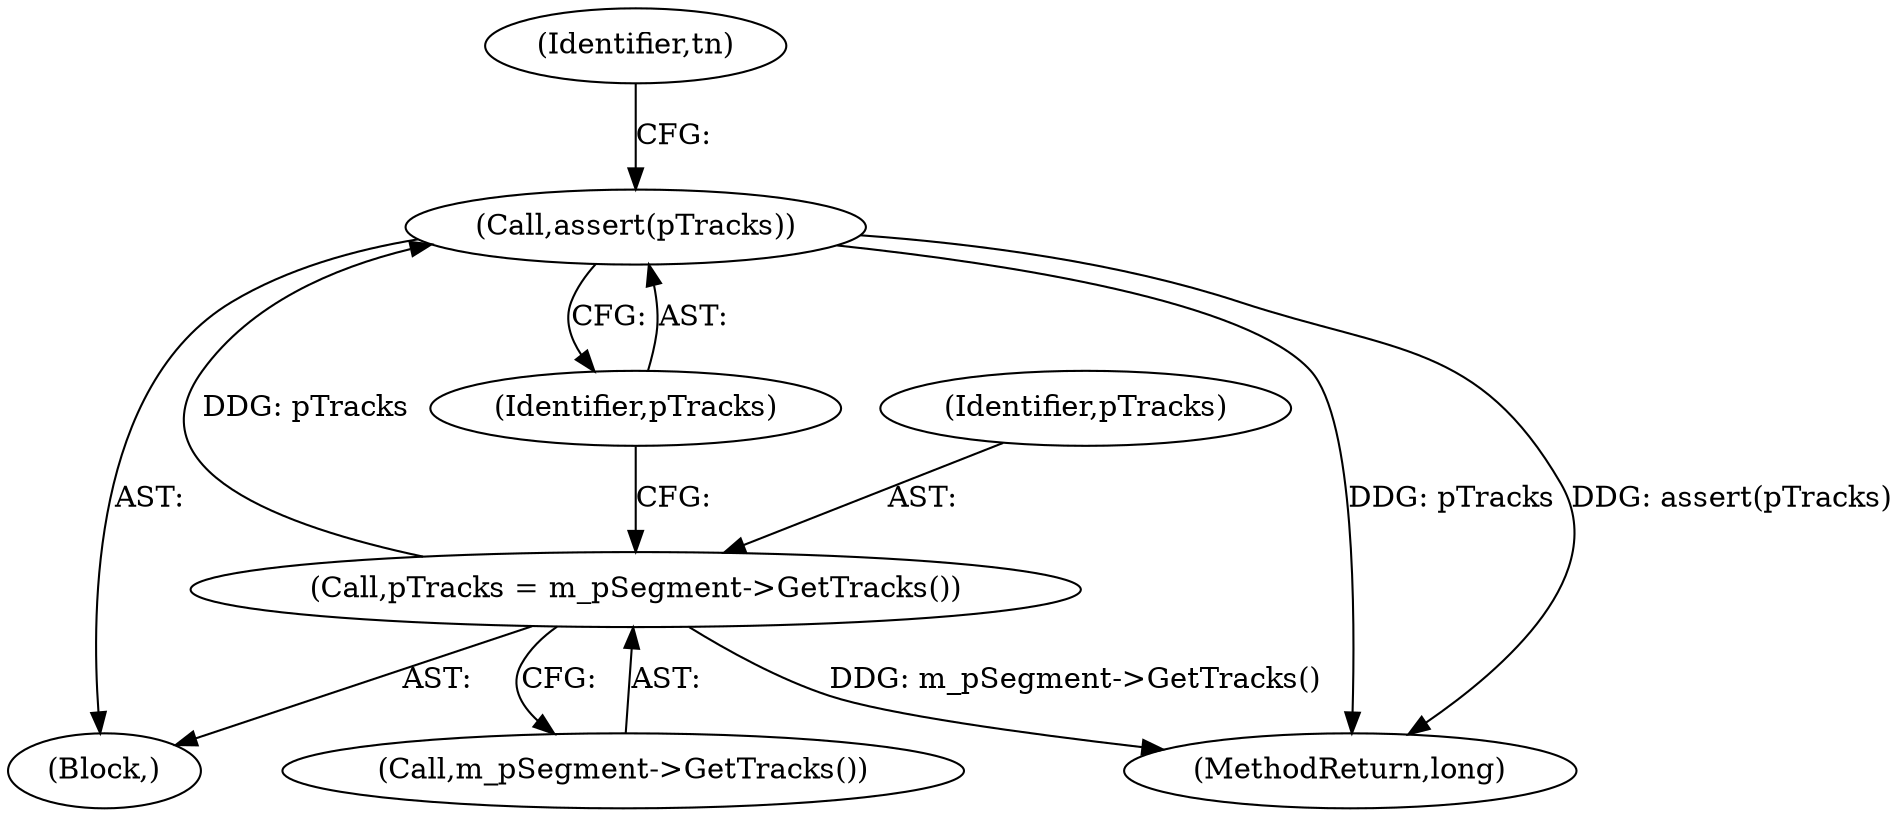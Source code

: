 digraph "0_Android_04839626ed859623901ebd3a5fd483982186b59d_178@API" {
"1000490" [label="(Call,assert(pTracks))"];
"1000487" [label="(Call,pTracks = m_pSegment->GetTracks())"];
"1000494" [label="(Identifier,tn)"];
"1000491" [label="(Identifier,pTracks)"];
"1000200" [label="(Block,)"];
"1000489" [label="(Call,m_pSegment->GetTracks())"];
"1000636" [label="(MethodReturn,long)"];
"1000488" [label="(Identifier,pTracks)"];
"1000490" [label="(Call,assert(pTracks))"];
"1000487" [label="(Call,pTracks = m_pSegment->GetTracks())"];
"1000490" -> "1000200"  [label="AST: "];
"1000490" -> "1000491"  [label="CFG: "];
"1000491" -> "1000490"  [label="AST: "];
"1000494" -> "1000490"  [label="CFG: "];
"1000490" -> "1000636"  [label="DDG: pTracks"];
"1000490" -> "1000636"  [label="DDG: assert(pTracks)"];
"1000487" -> "1000490"  [label="DDG: pTracks"];
"1000487" -> "1000200"  [label="AST: "];
"1000487" -> "1000489"  [label="CFG: "];
"1000488" -> "1000487"  [label="AST: "];
"1000489" -> "1000487"  [label="AST: "];
"1000491" -> "1000487"  [label="CFG: "];
"1000487" -> "1000636"  [label="DDG: m_pSegment->GetTracks()"];
}
